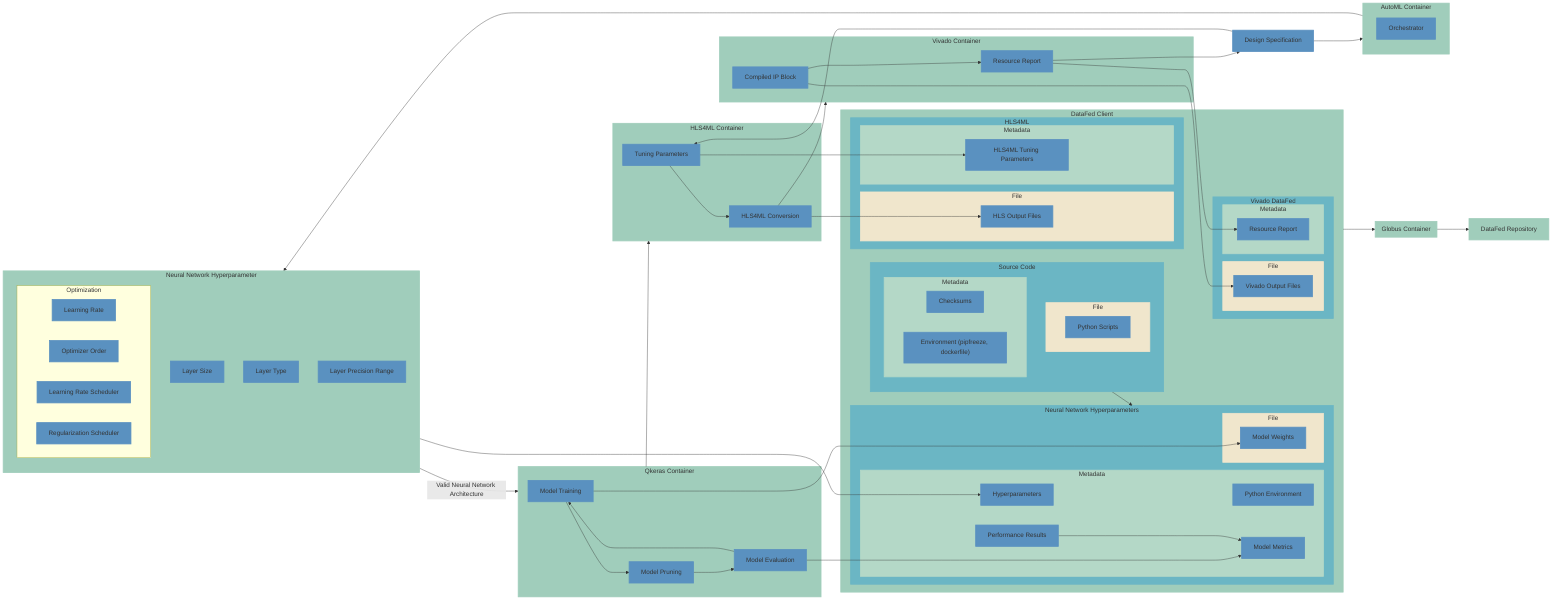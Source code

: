flowchart LR

    

    subgraph DataFedClient[DataFed Client]
        subgraph SourceCode[Source Code]
            subgraph File1[File]
                PythonScripts[Python Scripts]
            end
            subgraph Metadata1[Metadata]
                Checksums[Checksums]
                Environment["Environment (pipfreeze, dockerfile)"]
            end
        end

        subgraph DataFedNeuralNetwork[Neural Network Hyperparameters]
            subgraph Metadata2[Metadata]
                Hyperparameters[Hyperparameters]
                PythonEnvironment[Python Environment]
                PerformanceResults[Performance Results]
                ModelMetrics[Model Metrics]
            end
            subgraph File2[File]
                PythonScripts[Python Scripts]
                ModelWeights[Model Weights]
            end
        end

        subgraph HLS4ML[HLS4ML]
            subgraph File3[File]
                HLSOutputFiles[HLS Output Files]
            end
            subgraph Metadata3[Metadata]
                HLS4MLTuningParameters[HLS4ML Tuning Parameters]
            end
        end

        subgraph VivadoDataFed[Vivado DataFed]
            subgraph File4[File]
                VivadoOutputFiles[Vivado Output Files]
            end
            subgraph Metadata4[Metadata]
                ResourceReportData[Resource Report]
            end
        end
    end

    ResourceReport --> ResourceReportData
    CompiledIPBlock --> VivadoOutputFiles

    ModelTraining --> ModelWeights
    ModelEvaluation --> ModelMetrics
    PerformanceResults --> ModelMetrics
    NeuralNetworkHyperparameter --> Hyperparameters
    SourceCode --> DataFedNeuralNetwork
    TuningParameters --> HLS4MLTuningParameters
    HLS4MLConversion --> HLSOutputFiles


    subgraph GlobusContainer[Globus Container]
    end

    DataFedRepository[DataFed Repository]

    DataFedClient --> GlobusContainer --> DataFedRepository

    subgraph QkerasContainer[Qkeras Container]
        ModelTraining[Model Training]
        ModelPruning[Model Pruning]
        ModelEvaluation[Model Evaluation]
        ModelTraining --> ModelPruning
        ModelPruning --> ModelEvaluation
        ModelEvaluation --> ModelTraining
    end

    QkerasContainer --> HLS4MLContainer

    subgraph HLS4MLContainer[HLS4ML Container]
        TuningParameters[Tuning Parameters]
        HLS4MLConversion[HLS4ML Conversion]
        TuningParameters --> HLS4MLConversion
    end

    HLS4MLConversion --> VivadoContainer
    
    subgraph VivadoContainer[Vivado Container]
        CompiledIPBlock[Compiled IP Block]
        ResourceReport[Resource Report]
        CompiledIPBlock --> ResourceReport
    end

    ResourceReport --> DesignSpecification
    DesignSpecification --> TuningParameters
    DesignSpecification --> AutoMLContainer
    
    DesignSpecification[Design Specification]

    subgraph AutoMLContainer[AutoML Container]
        Orchestrator[Orchestrator]
    end

    AutoMLContainer --> NeuralNetworkHyperparameter
    
    subgraph NeuralNetworkHyperparameter[Neural Network Hyperparameter]
        LayerSize[Layer Size]
        LayerType[Layer Type]
        LayerPrecisionRange[Layer Precision Range]

        subgraph Optimization[Optimization]
        class Optimization fill:#f0e68c,stroke:#f0e68c,stroke-width:2;
            LearningRate[Learning Rate]
            OptimizerOrder[Optimizer Order]
            LearningRateScheduler[Learning Rate Scheduler]
            RegularizationScheduler[Regularization Scheduler]
        end
        
    end
    
    NeuralNetworkHyperparameter --> |"Valid Neural Network Architecture"| QkerasContainer

    classDef file fill:#f0e6cc,stroke:#f0e6cc,stroke-width:2;
    classDef metadata fill:#b4d8c7,stroke:#b4d8c7,stroke-width:2;
    classDef container fill:#a0cdbb,stroke:#a0cdbb,stroke-width:2;
    classDef dataFedRecord fill:#6bb6c4,stroke:#6bb6c4,stroke-width:2;

    class File1,File2,File3,File4 file;
    class Metadata1,Metadata2,Metadata3,Metadata4 metadata;
    class DataFedClient,DataFedRepository,QkerasContainer,HLS4MLContainer,VivadoContainer,AutoMLContainer,NeuralNetworkHyperparameter,GlobusContainer container;
    class SourceCode,DataFedNeuralNetwork,HLS4ML,VivadoDataFed dataFedRecord;    
    classDef default fill:#5a91c0,stroke:#5a91c0,stroke-width:2;